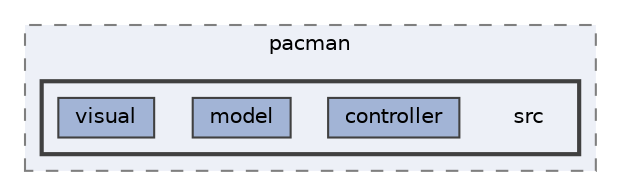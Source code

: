 digraph "G:/protondrive/My files/szkola/gui/project/pacman/src"
{
 // LATEX_PDF_SIZE
  bgcolor="transparent";
  edge [fontname=Helvetica,fontsize=10,labelfontname=Helvetica,labelfontsize=10];
  node [fontname=Helvetica,fontsize=10,shape=box,height=0.2,width=0.4];
  compound=true
  subgraph clusterdir_375db8ad59ab06c0af9675006d2938ed {
    graph [ bgcolor="#edf0f7", pencolor="grey50", label="pacman", fontname=Helvetica,fontsize=10 style="filled,dashed", URL="dir_375db8ad59ab06c0af9675006d2938ed.html",tooltip=""]
  subgraph clusterdir_df63ffcad8740881fd9a18224a81a2df {
    graph [ bgcolor="#edf0f7", pencolor="grey25", label="", fontname=Helvetica,fontsize=10 style="filled,bold", URL="dir_df63ffcad8740881fd9a18224a81a2df.html",tooltip=""]
    dir_df63ffcad8740881fd9a18224a81a2df [shape=plaintext, label="src"];
  dir_1006e112dada7fc862095a15670c5cb3 [label="controller", fillcolor="#a2b4d6", color="grey25", style="filled", URL="dir_1006e112dada7fc862095a15670c5cb3.html",tooltip=""];
  dir_a78db26097df67c700b1535b677cb1dd [label="model", fillcolor="#a2b4d6", color="grey25", style="filled", URL="dir_a78db26097df67c700b1535b677cb1dd.html",tooltip=""];
  dir_f83ca19f4da3010b4bb882976375bcf0 [label="visual", fillcolor="#a2b4d6", color="grey25", style="filled", URL="dir_f83ca19f4da3010b4bb882976375bcf0.html",tooltip=""];
  }
  }
}
